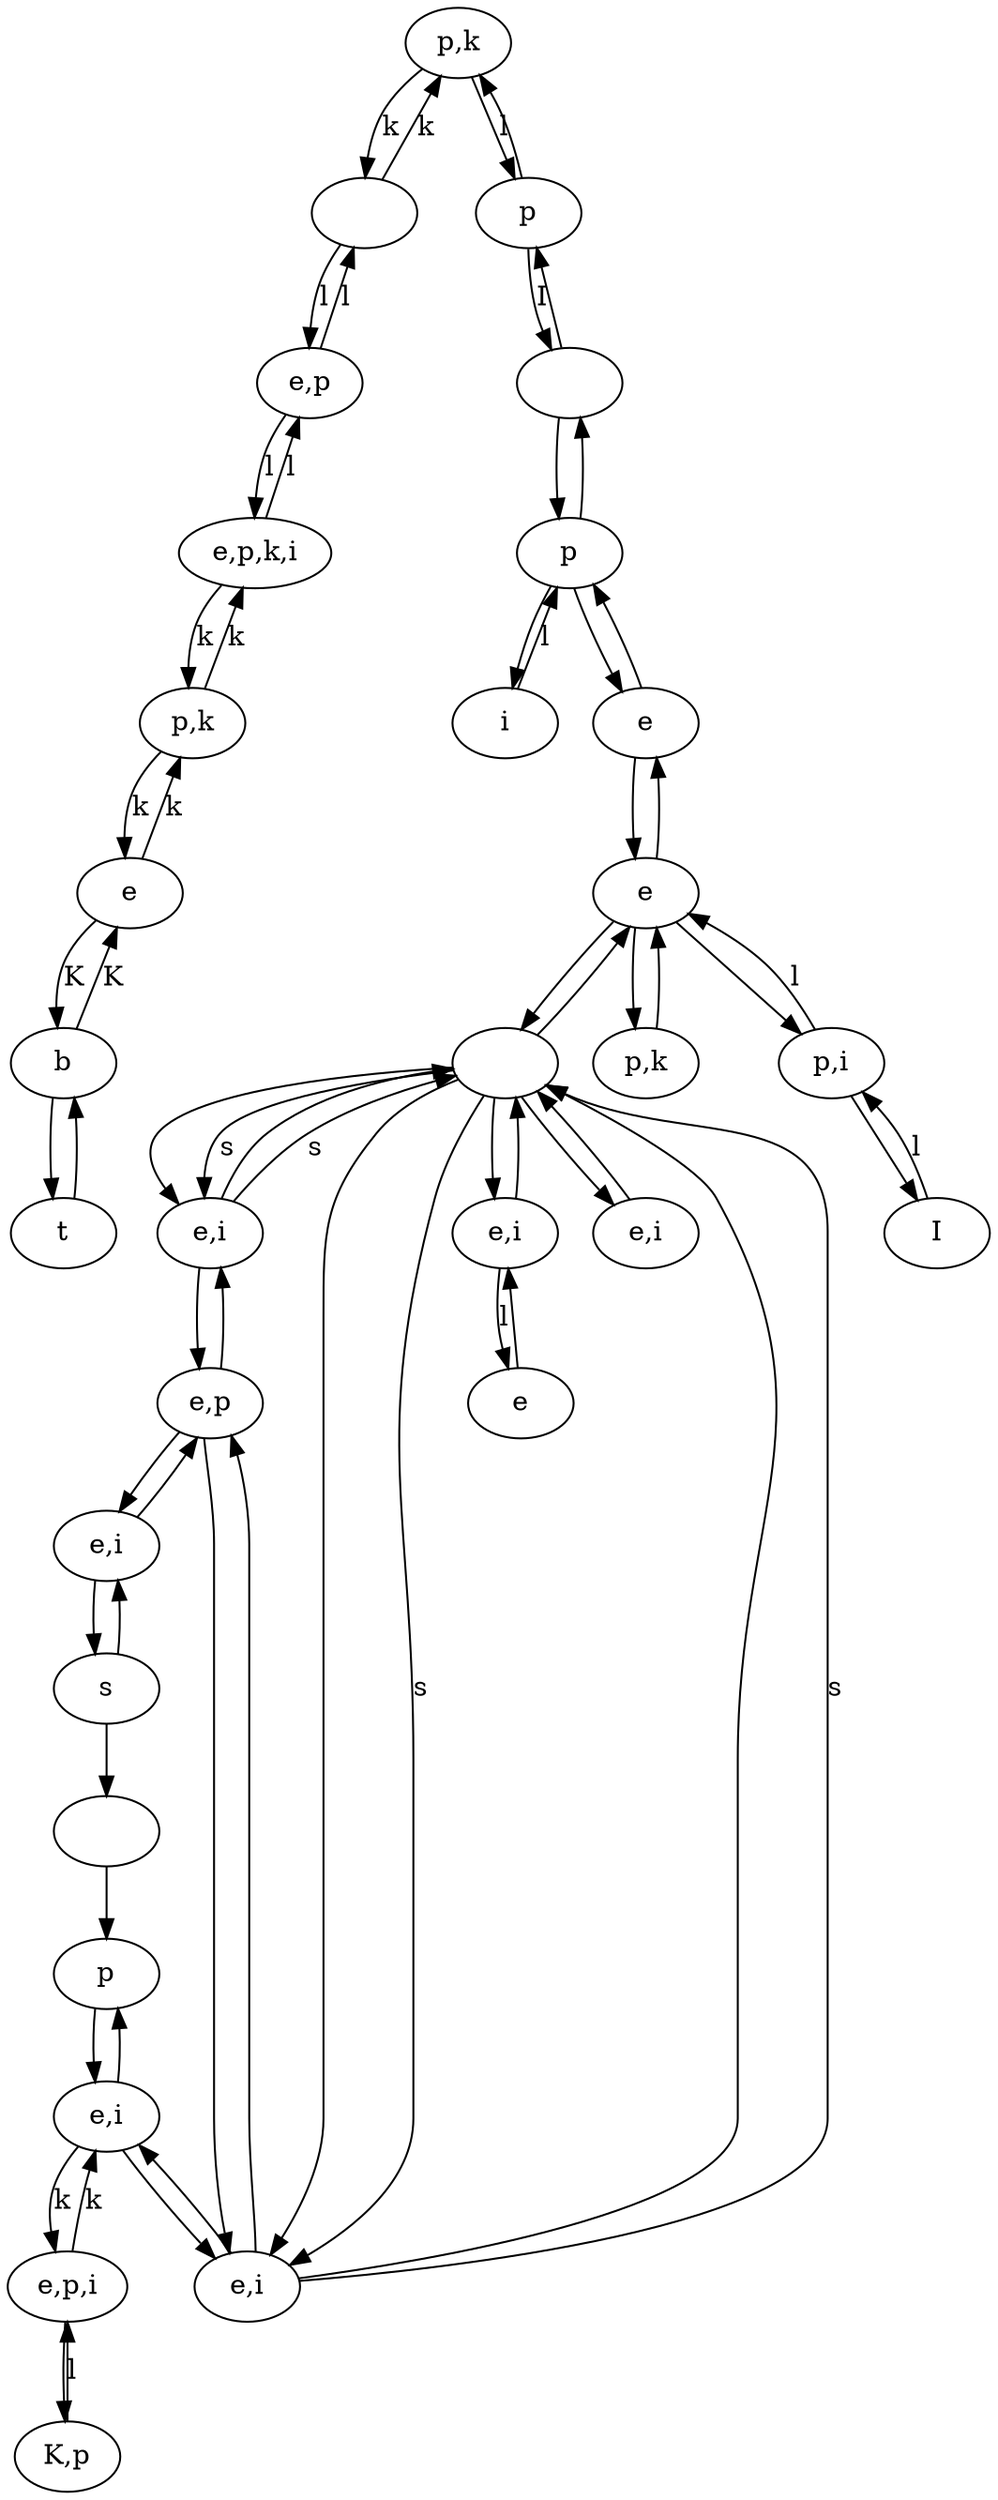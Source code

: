 digraph {
0 [label="p,k"]
1 [label="e,p,k,i"]
2 [label="p,k"]
3 [label="e"]
4 [label="b"]
5 [label="t"]
6 [label="i"]
7 [label="e"]
8 [label="p"]
9 [label=""]
10 [label="e,i"]
11 [label="s"]
12 [label="e,i"]
13 [label="e,p"]
14 [label="e,i"]
15 [label="e,i"]
16 [label="e,p"]
17 [label=""]
18 [label="e,p,i"]
19 [label="p"]
20 [label="e,i"]
21 [label="K,p"]
22 [label="e,i"]
23 [label="e"]
24 [label="e"]
25 [label="p,k"]
26 [label="I"]
27 [label="p,i"]
28 [label=""]
29 [label="p"]
30 [label=""]
11 -> 10 [label=""]
10 -> 11 [label=""]
10 -> 13 [label=""]
13 -> 10 [label=""]
13 -> 12 [label=""]
12 -> 13 [label=""]
13 -> 15 [label=""]
15 -> 13 [label=""]
15 -> 14 [label=""]
14 -> 15 [label=""]
14 -> 19 [label=""]
19 -> 14 [label=""]
30 -> 19 [label=""]
11 -> 30 [label=""]
12 -> 9 [label=""]
9 -> 12 [label=""]
9 -> 15 [label=""]
15 -> 9 [label=""]
9 -> 22 [label=""]
22 -> 9 [label=""]
9 -> 20 [label=""]
20 -> 9 [label=""]
9 -> 24 [label=""]
24 -> 9 [label=""]
24 -> 25 [label=""]
25 -> 24 [label=""]
7 -> 8 [label=""]
8 -> 7 [label=""]
7 -> 24 [label=""]
24 -> 7 [label=""]
24 -> 27 [label=""]
27 -> 24 [label="l"]
27 -> 26 [label=""]
26 -> 27 [label="l"]
8 -> 6 [label=""]
6 -> 8 [label="l"]
18 -> 21 [label=""]
21 -> 18 [label="l"]
23 -> 20 [label=""]
20 -> 23 [label="l"]
12 -> 9 [label="s"]
9 -> 12 [label="s"]
15 -> 9 [label="s"]
9 -> 15 [label="s"]
8 -> 28 [label=""]
28 -> 8 [label=""]
28 -> 29 [label=""]
29 -> 28 [label="I"]
29 -> 0 [label=""]
0 -> 29 [label="l"]
17 -> 16 [label="l"]
16 -> 17 [label="l"]
16 -> 1 [label="l"]
1 -> 16 [label="l"]
4 -> 3 [label="K"]
3 -> 4 [label="K"]
2 -> 3 [label="k"]
3 -> 2 [label="k"]
2 -> 1 [label="k"]
1 -> 2 [label="k"]
17 -> 0 [label="k"]
0 -> 17 [label="k"]
4 -> 5 [label=""]
5 -> 4 [label=""]
18 -> 14 [label="k"]
14 -> 18 [label="k"]
}
